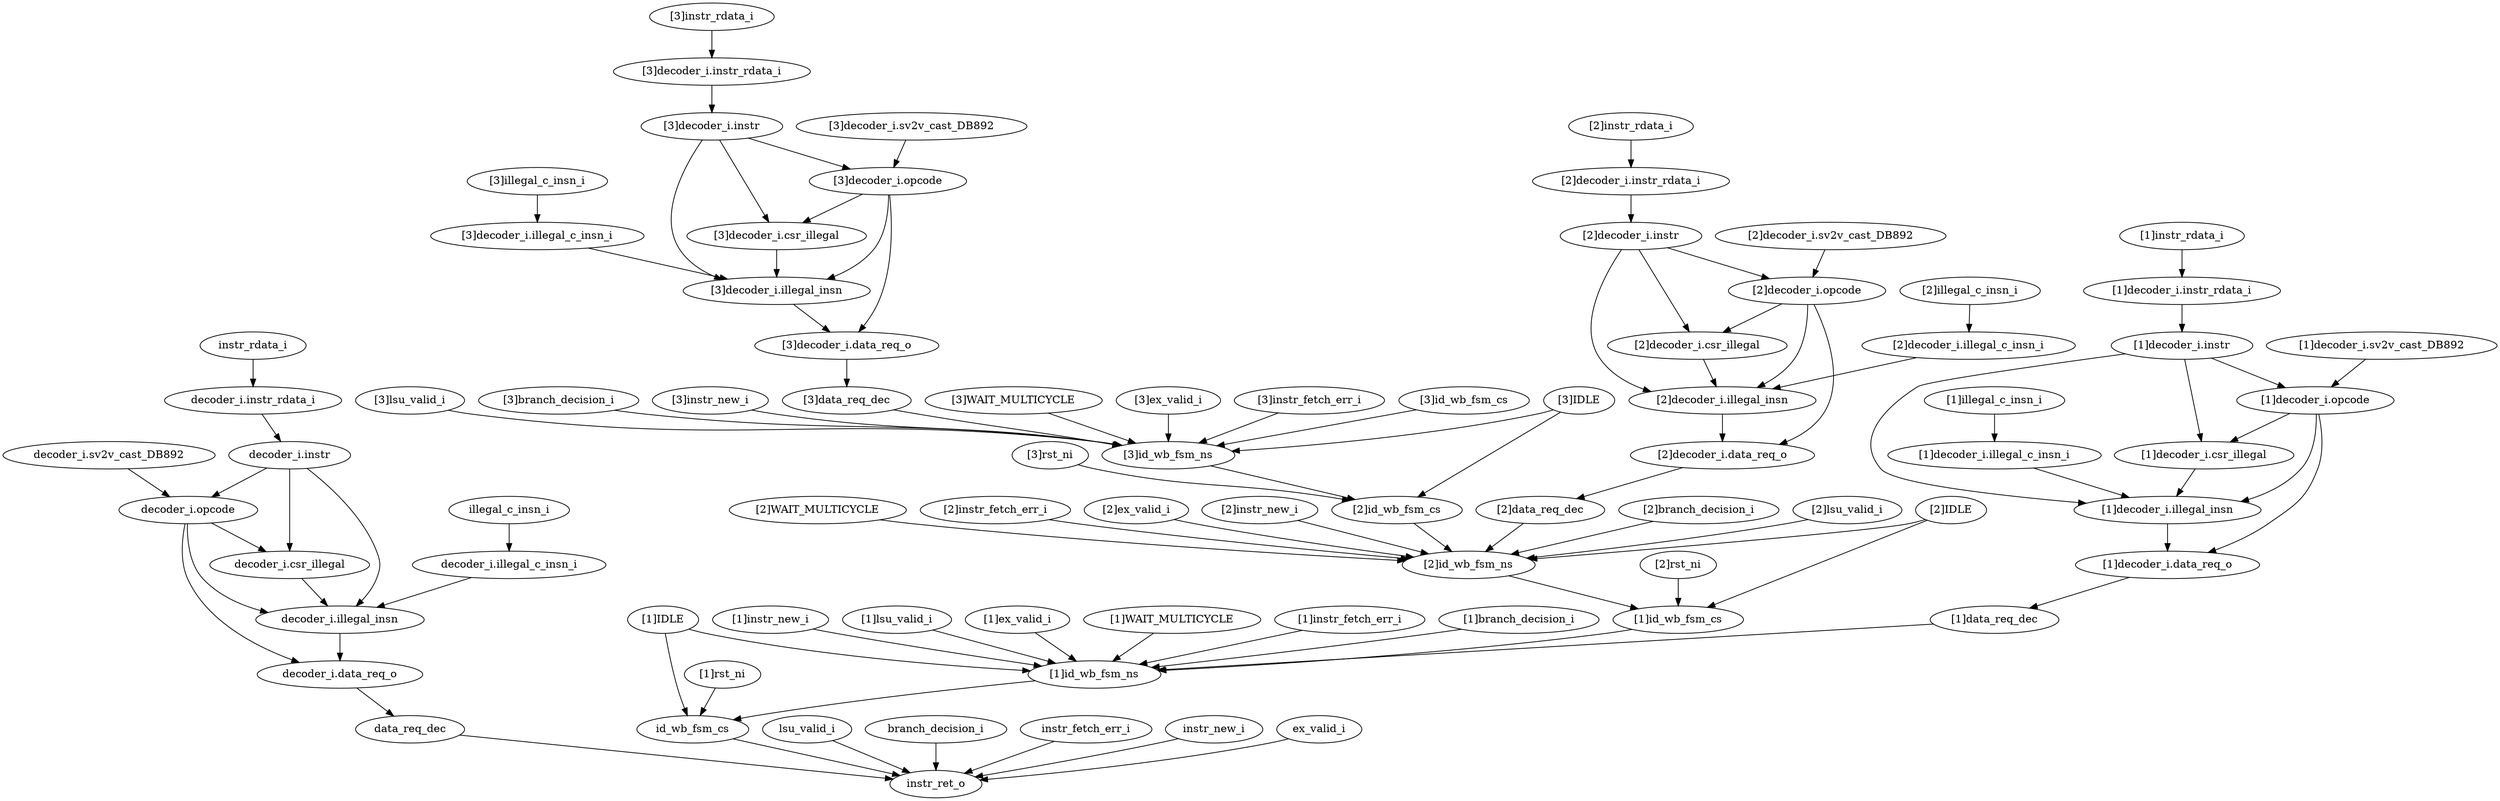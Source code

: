 strict digraph "" {
	data_req_dec	 [complexity=4,
		importance=0.00700306699423,
		rank=0.00175076674856];
	instr_ret_o	 [complexity=0,
		importance=0.00232660655906,
		rank=0.0];
	data_req_dec -> instr_ret_o;
	"decoder_i.illegal_c_insn_i"	 [complexity=6,
		importance=0.0146132830669,
		rank=0.00243554717782];
	"decoder_i.illegal_insn"	 [complexity=5,
		importance=0.0123693221945,
		rank=0.00247386443889];
	"decoder_i.illegal_c_insn_i" -> "decoder_i.illegal_insn";
	"[2]instr_fetch_err_i"	 [complexity=10,
		importance=0.451862261635,
		rank=0.0451862261635];
	"[2]id_wb_fsm_ns"	 [complexity=8,
		importance=0.112591574736,
		rank=0.014073946842];
	"[2]instr_fetch_err_i" -> "[2]id_wb_fsm_ns";
	"[3]lsu_valid_i"	 [complexity=17,
		importance=0.797603590468,
		rank=0.0469178582628];
	"[3]id_wb_fsm_ns"	 [complexity=13,
		importance=0.796107627777,
		rank=0.0612390482906];
	"[3]lsu_valid_i" -> "[3]id_wb_fsm_ns";
	"[2]ex_valid_i"	 [complexity=12,
		importance=0.114087537427,
		rank=0.00950729478555];
	"[2]ex_valid_i" -> "[2]id_wb_fsm_ns";
	"[1]decoder_i.instr_rdata_i"	 [complexity=16,
		importance=0.0456645716038,
		rank=0.00285403572524];
	"[1]decoder_i.instr"	 [complexity=14,
		importance=0.0437946098223,
		rank=0.00312818641588];
	"[1]decoder_i.instr_rdata_i" -> "[1]decoder_i.instr";
	"[2]instr_new_i"	 [complexity=10,
		importance=0.451862261635,
		rank=0.0451862261635];
	"[2]instr_new_i" -> "[2]id_wb_fsm_ns";
	"[2]id_wb_fsm_cs"	 [complexity=11,
		importance=0.792084776028,
		rank=0.0720077069117];
	"[2]id_wb_fsm_cs" -> "[2]id_wb_fsm_ns";
	"[1]id_wb_fsm_ns"	 [complexity=3,
		importance=0.0149464243017,
		rank=0.00498214143389];
	id_wb_fsm_cs	 [complexity=1,
		importance=0.0109235725528,
		rank=0.0109235725528];
	"[1]id_wb_fsm_ns" -> id_wb_fsm_cs;
	"[2]data_req_dec"	 [complexity=12,
		importance=0.227533003348,
		rank=0.0189610836124];
	"[2]data_req_dec" -> "[2]id_wb_fsm_ns";
	"[2]decoder_i.csr_illegal"	 [complexity=15,
		importance=0.234406047197,
		rank=0.0156270698132];
	"[2]decoder_i.illegal_insn"	 [complexity=13,
		importance=0.232899258549,
		rank=0.0179153275807];
	"[2]decoder_i.csr_illegal" -> "[2]decoder_i.illegal_insn";
	"[1]branch_decision_i"	 [complexity=7,
		importance=0.0164423869921,
		rank=0.00234891242744];
	"[1]branch_decision_i" -> "[1]id_wb_fsm_ns";
	lsu_valid_i	 [complexity=4,
		importance=0.00382256924949,
		rank=0.000955642312373];
	lsu_valid_i -> instr_ret_o;
	"decoder_i.data_req_o"	 [complexity=4,
		importance=0.00871077173212,
		rank=0.00217769293303];
	"decoder_i.data_req_o" -> data_req_dec;
	"[2]decoder_i.instr"	 [complexity=19,
		importance=0.239084910691,
		rank=0.0125834163522];
	"[2]decoder_i.instr" -> "[2]decoder_i.csr_illegal";
	"[2]decoder_i.opcode"	 [complexity=16,
		importance=0.236653980121,
		rank=0.0147908737576];
	"[2]decoder_i.instr" -> "[2]decoder_i.opcode";
	"[2]decoder_i.instr" -> "[2]decoder_i.illegal_insn";
	"decoder_i.instr"	 [complexity=11,
		importance=0.0185549743371,
		rank=0.00168681584883];
	"decoder_i.opcode"	 [complexity=8,
		importance=0.016124043767,
		rank=0.00201550547088];
	"decoder_i.instr" -> "decoder_i.opcode";
	"decoder_i.csr_illegal"	 [complexity=7,
		importance=0.0138761108433,
		rank=0.00198230154904];
	"decoder_i.instr" -> "decoder_i.csr_illegal";
	"decoder_i.instr" -> "decoder_i.illegal_insn";
	branch_decision_i	 [complexity=2,
		importance=0.00382256924949,
		rank=0.00191128462475];
	branch_decision_i -> instr_ret_o;
	id_wb_fsm_cs -> instr_ret_o;
	"[2]rst_ni"	 [complexity=7,
		importance=0.218633408665,
		rank=0.031233344095];
	"[1]id_wb_fsm_cs"	 [complexity=6,
		importance=0.108568722987,
		rank=0.0180947871645];
	"[2]rst_ni" -> "[1]id_wb_fsm_cs";
	"[3]IDLE"	 [complexity=19,
		importance=1.59371121825,
		rank=0.0838795378024];
	"[3]IDLE" -> "[2]id_wb_fsm_cs";
	"[3]IDLE" -> "[3]id_wb_fsm_ns";
	"[3]branch_decision_i"	 [complexity=17,
		importance=0.797603590468,
		rank=0.0469178582628];
	"[3]branch_decision_i" -> "[3]id_wb_fsm_ns";
	"decoder_i.instr_rdata_i"	 [complexity=13,
		importance=0.0204249361186,
		rank=0.0015711489322];
	"decoder_i.instr_rdata_i" -> "decoder_i.instr";
	"[3]id_wb_fsm_ns" -> "[2]id_wb_fsm_cs";
	"[3]decoder_i.instr"	 [complexity=24,
		importance=1.60611701677,
		rank=0.0669215423656];
	"[3]decoder_i.illegal_insn"	 [complexity=18,
		importance=1.59993136463,
		rank=0.0888850758128];
	"[3]decoder_i.instr" -> "[3]decoder_i.illegal_insn";
	"[3]decoder_i.csr_illegal"	 [complexity=20,
		importance=1.60143815328,
		rank=0.080071907664];
	"[3]decoder_i.instr" -> "[3]decoder_i.csr_illegal";
	"[3]decoder_i.opcode"	 [complexity=21,
		importance=1.6036860862,
		rank=0.0763660041049];
	"[3]decoder_i.instr" -> "[3]decoder_i.opcode";
	"[1]IDLE"	 [complexity=9,
		importance=0.0313888112938,
		rank=0.00348764569931];
	"[1]IDLE" -> "[1]id_wb_fsm_ns";
	"[1]IDLE" -> id_wb_fsm_cs;
	"[1]id_wb_fsm_cs" -> "[1]id_wb_fsm_ns";
	instr_fetch_err_i	 [complexity=2,
		importance=0.00614917580855,
		rank=0.00307458790428];
	instr_fetch_err_i -> instr_ret_o;
	"[1]decoder_i.opcode"	 [complexity=11,
		importance=0.0413636792522,
		rank=0.00376033447747];
	"[1]decoder_i.data_req_o"	 [complexity=7,
		importance=0.0339504072173,
		rank=0.0048500581739];
	"[1]decoder_i.opcode" -> "[1]decoder_i.data_req_o";
	"[1]decoder_i.illegal_insn"	 [complexity=8,
		importance=0.0376089576797,
		rank=0.00470111970996];
	"[1]decoder_i.opcode" -> "[1]decoder_i.illegal_insn";
	"[1]decoder_i.csr_illegal"	 [complexity=10,
		importance=0.0391157463285,
		rank=0.00391157463285];
	"[1]decoder_i.opcode" -> "[1]decoder_i.csr_illegal";
	"[3]illegal_c_insn_i"	 [complexity=19,
		importance=1.60367128819,
		rank=0.0844037520102];
	"[3]decoder_i.illegal_c_insn_i"	 [complexity=19,
		importance=1.6021753255,
		rank=0.0843250171318];
	"[3]illegal_c_insn_i" -> "[3]decoder_i.illegal_c_insn_i";
	"decoder_i.opcode" -> "decoder_i.data_req_o";
	"decoder_i.opcode" -> "decoder_i.csr_illegal";
	"decoder_i.opcode" -> "decoder_i.illegal_insn";
	"[2]instr_rdata_i"	 [complexity=21,
		importance=0.242450835163,
		rank=0.0115452778649];
	"[2]decoder_i.instr_rdata_i"	 [complexity=21,
		importance=0.240954872473,
		rank=0.0114740415463];
	"[2]instr_rdata_i" -> "[2]decoder_i.instr_rdata_i";
	"[2]decoder_i.illegal_c_insn_i"	 [complexity=14,
		importance=0.235143219421,
		rank=0.0167959442444];
	"[2]decoder_i.illegal_c_insn_i" -> "[2]decoder_i.illegal_insn";
	"[1]data_req_dec"	 [complexity=7,
		importance=0.0322427024794,
		rank=0.00460610035421];
	"[1]decoder_i.data_req_o" -> "[1]data_req_dec";
	"[3]decoder_i.sv2v_cast_DB892"	 [complexity=24,
		importance=1.60518204889,
		rank=0.0668825853706];
	"[3]decoder_i.sv2v_cast_DB892" -> "[3]decoder_i.opcode";
	"[2]decoder_i.opcode" -> "[2]decoder_i.csr_illegal";
	"[2]decoder_i.data_req_o"	 [complexity=12,
		importance=0.229240708086,
		rank=0.0191033923405];
	"[2]decoder_i.opcode" -> "[2]decoder_i.data_req_o";
	"[2]decoder_i.opcode" -> "[2]decoder_i.illegal_insn";
	"decoder_i.csr_illegal" -> "decoder_i.illegal_insn";
	"[1]instr_rdata_i"	 [complexity=16,
		importance=0.0471605342942,
		rank=0.00294753339339];
	"[1]instr_rdata_i" -> "[1]decoder_i.instr_rdata_i";
	"[2]decoder_i.sv2v_cast_DB892"	 [complexity=19,
		importance=0.238149942812,
		rank=0.0125342075164];
	"[2]decoder_i.sv2v_cast_DB892" -> "[2]decoder_i.opcode";
	"[1]instr_new_i"	 [complexity=5,
		importance=0.0612816598971,
		rank=0.0122563319794];
	"[1]instr_new_i" -> "[1]id_wb_fsm_ns";
	"[1]rst_ni"	 [complexity=2,
		importance=0.023343107796,
		rank=0.011671553898];
	"[1]rst_ni" -> id_wb_fsm_cs;
	"[1]illegal_c_insn_i"	 [complexity=9,
		importance=0.0413488812426,
		rank=0.00459432013806];
	"[1]decoder_i.illegal_c_insn_i"	 [complexity=9,
		importance=0.0398529185521,
		rank=0.00442810206135];
	"[1]illegal_c_insn_i" -> "[1]decoder_i.illegal_c_insn_i";
	"[2]branch_decision_i"	 [complexity=12,
		importance=0.114087537427,
		rank=0.00950729478555];
	"[2]branch_decision_i" -> "[2]id_wb_fsm_ns";
	"decoder_i.sv2v_cast_DB892"	 [complexity=11,
		importance=0.0176200064574,
		rank=0.00160181876886];
	"decoder_i.sv2v_cast_DB892" -> "decoder_i.opcode";
	"[1]decoder_i.sv2v_cast_DB892"	 [complexity=14,
		importance=0.0428596419426,
		rank=0.0030614029959];
	"[1]decoder_i.sv2v_cast_DB892" -> "[1]decoder_i.opcode";
	"[3]instr_new_i"	 [complexity=15,
		importance=3.1859264738,
		rank=0.212395098253];
	"[3]instr_new_i" -> "[3]id_wb_fsm_ns";
	"[3]decoder_i.data_req_o"	 [complexity=17,
		importance=1.59627281417,
		rank=0.0938984008335];
	"[3]data_req_dec"	 [complexity=17,
		importance=1.59456510943,
		rank=0.0937979476136];
	"[3]decoder_i.data_req_o" -> "[3]data_req_dec";
	"[1]lsu_valid_i"	 [complexity=7,
		importance=0.0164423869921,
		rank=0.00234891242744];
	"[1]lsu_valid_i" -> "[1]id_wb_fsm_ns";
	"[2]lsu_valid_i"	 [complexity=12,
		importance=0.114087537427,
		rank=0.00950729478555];
	"[2]lsu_valid_i" -> "[2]id_wb_fsm_ns";
	"[3]data_req_dec" -> "[3]id_wb_fsm_ns";
	"[3]WAIT_MULTICYCLE"	 [complexity=23,
		importance=3.1859264738,
		rank=0.138518542339];
	"[3]WAIT_MULTICYCLE" -> "[3]id_wb_fsm_ns";
	instr_new_i	 [complexity=2,
		importance=0.00614917580855,
		rank=0.00307458790428];
	instr_new_i -> instr_ret_o;
	"[1]decoder_i.instr" -> "[1]decoder_i.opcode";
	"[1]decoder_i.instr" -> "[1]decoder_i.illegal_insn";
	"[1]decoder_i.instr" -> "[1]decoder_i.csr_illegal";
	"[3]decoder_i.instr_rdata_i"	 [complexity=26,
		importance=1.60798697856,
		rank=0.0618456530214];
	"[3]decoder_i.instr_rdata_i" -> "[3]decoder_i.instr";
	"[1]data_req_dec" -> "[1]id_wb_fsm_ns";
	"[3]decoder_i.illegal_c_insn_i" -> "[3]decoder_i.illegal_insn";
	"[2]WAIT_MULTICYCLE"	 [complexity=18,
		importance=0.451862261635,
		rank=0.0251034589797];
	"[2]WAIT_MULTICYCLE" -> "[2]id_wb_fsm_ns";
	"[1]decoder_i.illegal_c_insn_i" -> "[1]decoder_i.illegal_insn";
	"[1]decoder_i.illegal_insn" -> "[1]decoder_i.data_req_o";
	instr_rdata_i	 [complexity=13,
		importance=0.021920898809,
		rank=0.00168622298531];
	instr_rdata_i -> "decoder_i.instr_rdata_i";
	illegal_c_insn_i	 [complexity=6,
		importance=0.0161092457574,
		rank=0.00268487429289];
	illegal_c_insn_i -> "decoder_i.illegal_c_insn_i";
	"[3]ex_valid_i"	 [complexity=17,
		importance=0.797603590468,
		rank=0.0469178582628];
	"[3]ex_valid_i" -> "[3]id_wb_fsm_ns";
	"[3]decoder_i.illegal_insn" -> "[3]decoder_i.data_req_o";
	"[3]decoder_i.csr_illegal" -> "[3]decoder_i.illegal_insn";
	"[2]decoder_i.instr_rdata_i" -> "[2]decoder_i.instr";
	"[2]decoder_i.data_req_o" -> "[2]data_req_dec";
	"[1]ex_valid_i"	 [complexity=7,
		importance=0.0164423869921,
		rank=0.00234891242744];
	"[1]ex_valid_i" -> "[1]id_wb_fsm_ns";
	"[2]illegal_c_insn_i"	 [complexity=14,
		importance=0.236639182111,
		rank=0.0169027987222];
	"[2]illegal_c_insn_i" -> "[2]decoder_i.illegal_c_insn_i";
	"[1]decoder_i.csr_illegal" -> "[1]decoder_i.illegal_insn";
	"[1]WAIT_MULTICYCLE"	 [complexity=13,
		importance=0.0612816598971,
		rank=0.00471397383824];
	"[1]WAIT_MULTICYCLE" -> "[1]id_wb_fsm_ns";
	"[3]instr_fetch_err_i"	 [complexity=15,
		importance=3.1859264738,
		rank=0.212395098253];
	"[3]instr_fetch_err_i" -> "[3]id_wb_fsm_ns";
	"[3]id_wb_fsm_cs"	 [complexity=16,
		importance=5.57669714732,
		rank=0.348543571707];
	"[3]id_wb_fsm_cs" -> "[3]id_wb_fsm_ns";
	"[2]id_wb_fsm_ns" -> "[1]id_wb_fsm_cs";
	"[3]instr_rdata_i"	 [complexity=26,
		importance=1.60948294125,
		rank=0.0619031900479];
	"[3]instr_rdata_i" -> "[3]decoder_i.instr_rdata_i";
	"[1]instr_fetch_err_i"	 [complexity=5,
		importance=0.0612816598971,
		rank=0.0122563319794];
	"[1]instr_fetch_err_i" -> "[1]id_wb_fsm_ns";
	"[3]decoder_i.opcode" -> "[3]decoder_i.data_req_o";
	"[3]decoder_i.opcode" -> "[3]decoder_i.illegal_insn";
	"[3]decoder_i.opcode" -> "[3]decoder_i.csr_illegal";
	"[2]IDLE"	 [complexity=14,
		importance=0.226679112163,
		rank=0.0161913651545];
	"[2]IDLE" -> "[1]id_wb_fsm_cs";
	"[2]IDLE" -> "[2]id_wb_fsm_ns";
	"[3]rst_ni"	 [complexity=12,
		importance=1.58566551475,
		rank=0.132138792896];
	"[3]rst_ni" -> "[2]id_wb_fsm_cs";
	"[2]decoder_i.illegal_insn" -> "[2]decoder_i.data_req_o";
	ex_valid_i	 [complexity=4,
		importance=0.00382256924949,
		rank=0.000955642312373];
	ex_valid_i -> instr_ret_o;
	"decoder_i.illegal_insn" -> "decoder_i.data_req_o";
}
